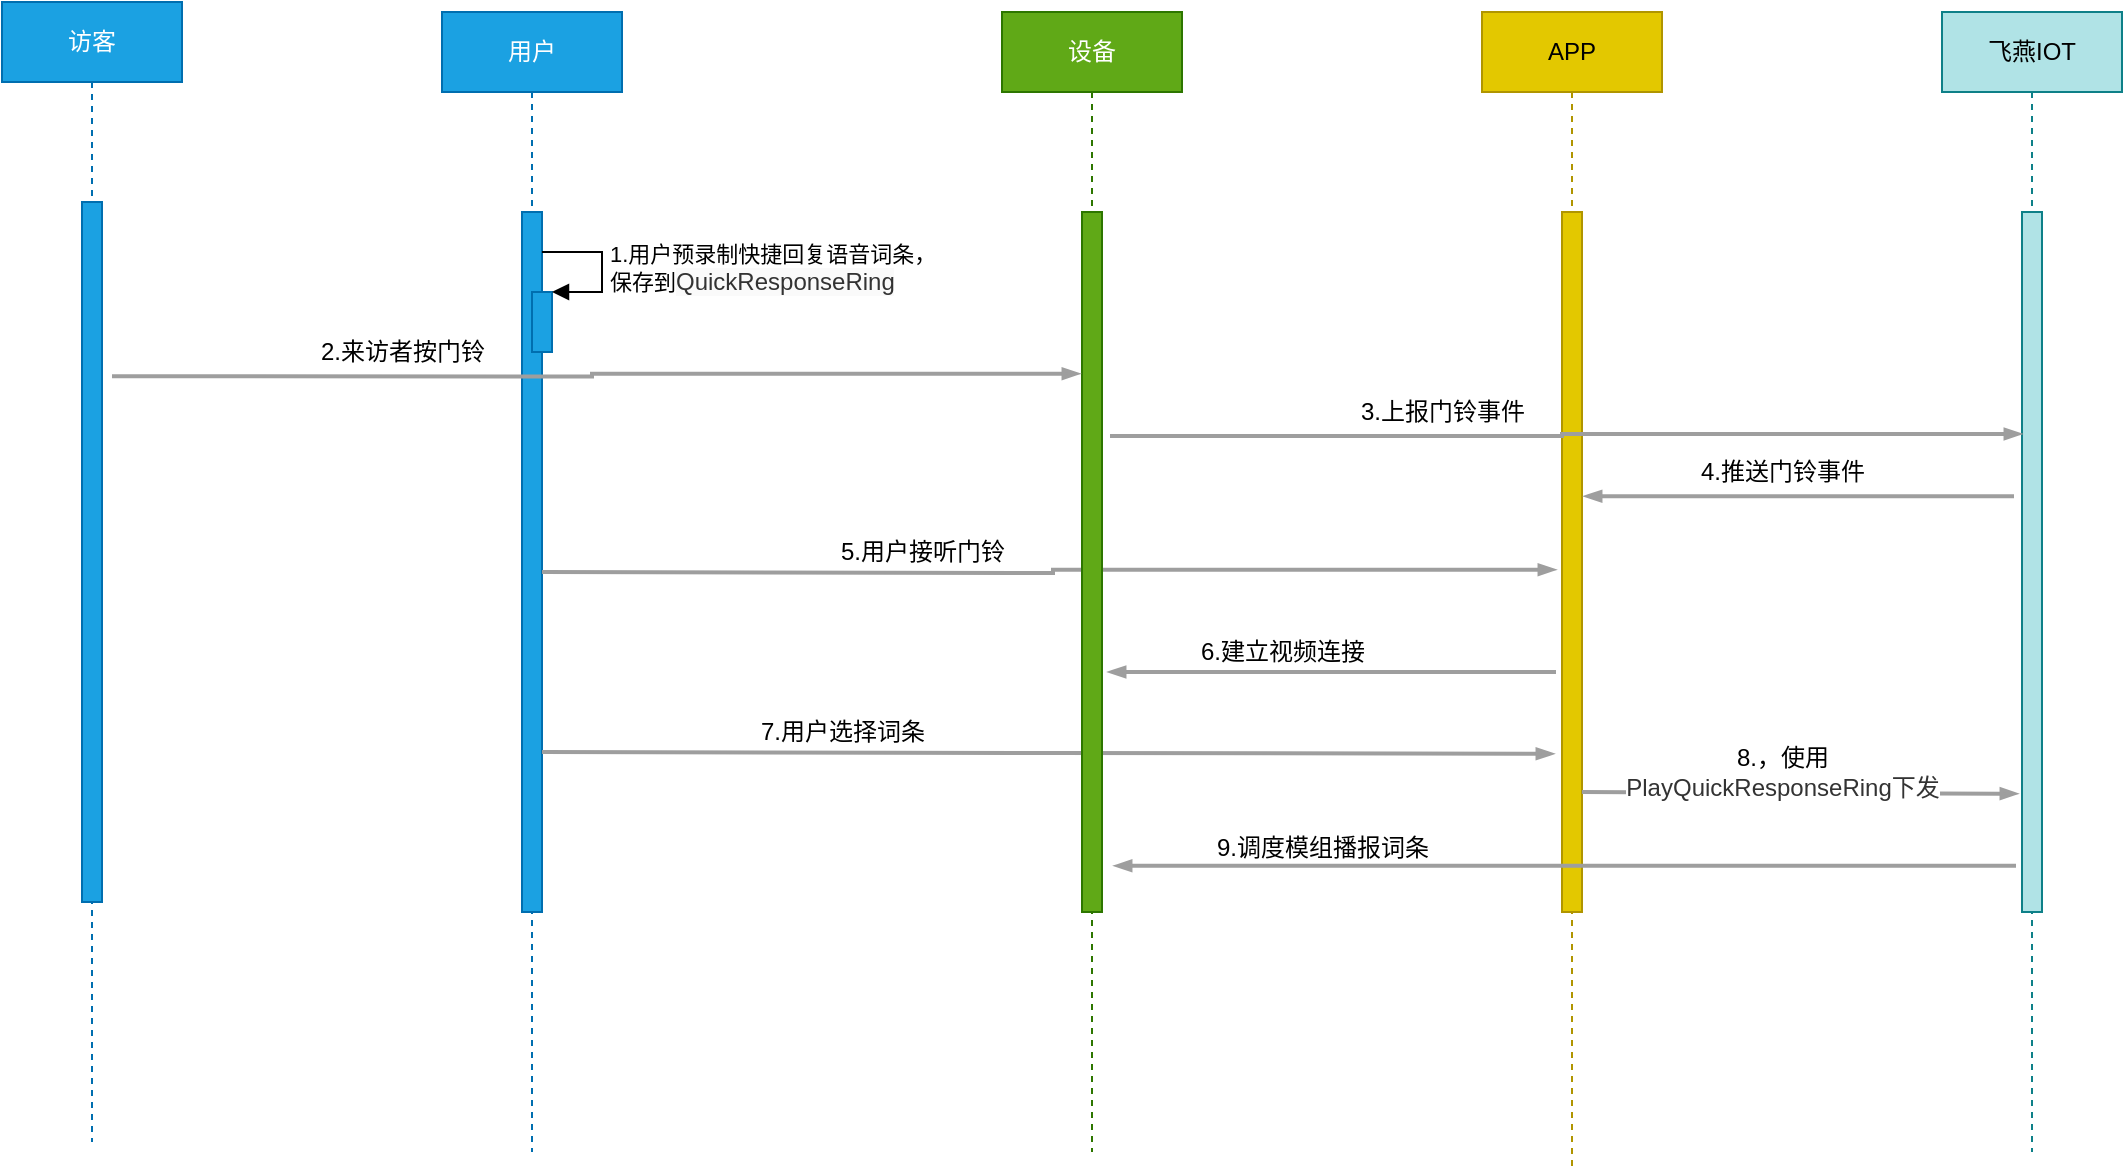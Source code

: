 <mxfile version="15.2.7" type="device"><diagram id="fxpGUPbhBCoKHmWoN8r1" name="第 1 页"><mxGraphModel dx="1913" dy="806" grid="1" gridSize="10" guides="1" tooltips="1" connect="1" arrows="1" fold="1" page="1" pageScale="1" pageWidth="827" pageHeight="1169" math="0" shadow="0"><root><mxCell id="0"/><mxCell id="1" parent="0"/><mxCell id="aRESHmOisdRX7tdTn16b-6" value="APP" style="shape=umlLifeline;perimeter=lifelinePerimeter;whiteSpace=wrap;html=1;container=1;collapsible=0;recursiveResize=0;outlineConnect=0;fillColor=#e3c800;strokeColor=#B09500;fontColor=#000000;" vertex="1" parent="1"><mxGeometry x="630" y="80" width="90" height="580" as="geometry"/></mxCell><mxCell id="aRESHmOisdRX7tdTn16b-11" value="" style="html=1;points=[];perimeter=orthogonalPerimeter;fontFamily=Helvetica;fontSize=12;fontColor=#000000;align=center;strokeColor=#B09500;fillColor=#e3c800;" vertex="1" parent="aRESHmOisdRX7tdTn16b-6"><mxGeometry x="40" y="100" width="10" height="350" as="geometry"/></mxCell><mxCell id="aRESHmOisdRX7tdTn16b-34" value="" style="edgeStyle=orthogonalEdgeStyle;fontSize=12;html=1;endArrow=blockThin;endFill=1;rounded=0;strokeWidth=2;endSize=4;startSize=4;dashed=0;strokeColor=#9E9E9E;entryX=-0.2;entryY=0.831;entryDx=0;entryDy=0;entryPerimeter=0;" edge="1" parent="aRESHmOisdRX7tdTn16b-6" target="aRESHmOisdRX7tdTn16b-19"><mxGeometry width="100" relative="1" as="geometry"><mxPoint x="50" y="390" as="sourcePoint"/><mxPoint x="150" y="390" as="targetPoint"/></mxGeometry></mxCell><mxCell id="aRESHmOisdRX7tdTn16b-7" value="用户" style="shape=umlLifeline;perimeter=lifelinePerimeter;whiteSpace=wrap;html=1;container=1;collapsible=0;recursiveResize=0;outlineConnect=0;fillColor=#1ba1e2;strokeColor=#006EAF;fontColor=#ffffff;" vertex="1" parent="1"><mxGeometry x="110" y="80" width="90" height="570" as="geometry"/></mxCell><mxCell id="aRESHmOisdRX7tdTn16b-12" value="" style="html=1;points=[];perimeter=orthogonalPerimeter;fillColor=#1ba1e2;strokeColor=#006EAF;fontColor=#ffffff;" vertex="1" parent="aRESHmOisdRX7tdTn16b-7"><mxGeometry x="40" y="100" width="10" height="350" as="geometry"/></mxCell><mxCell id="aRESHmOisdRX7tdTn16b-16" value="" style="html=1;points=[];perimeter=orthogonalPerimeter;fillColor=#1ba1e2;strokeColor=#006EAF;fontColor=#ffffff;" vertex="1" parent="aRESHmOisdRX7tdTn16b-7"><mxGeometry x="45" y="140" width="10" height="30" as="geometry"/></mxCell><mxCell id="aRESHmOisdRX7tdTn16b-17" value="1.用户预录制快捷回复语音词条，&lt;br&gt;保存到&lt;span style=&quot;color: rgb(51 , 51 , 51) ; font-family: , &amp;#34;blinkmacsystemfont&amp;#34; , &amp;#34;segoe ui&amp;#34; , &amp;#34;pingfang sc&amp;#34; , &amp;#34;hiragino sans gb&amp;#34; , &amp;#34;microsoft yahei&amp;#34; , &amp;#34;helvetica neue&amp;#34; , &amp;#34;helvetica&amp;#34; , &amp;#34;arial&amp;#34; , &amp;#34;simsun&amp;#34; , sans-serif ; font-size: 12px ; background-color: rgb(250 , 250 , 250)&quot;&gt;QuickResponseRing&lt;/span&gt;" style="edgeStyle=orthogonalEdgeStyle;html=1;align=left;spacingLeft=2;endArrow=block;rounded=0;entryX=1;entryY=0;" edge="1" target="aRESHmOisdRX7tdTn16b-16" parent="aRESHmOisdRX7tdTn16b-7"><mxGeometry relative="1" as="geometry"><mxPoint x="50" y="120" as="sourcePoint"/><Array as="points"><mxPoint x="80" y="120"/></Array></mxGeometry></mxCell><mxCell id="aRESHmOisdRX7tdTn16b-21" value="2.来访者按门铃" style="text;html=1;align=center;verticalAlign=middle;resizable=0;points=[];autosize=1;strokeColor=none;fillColor=none;" vertex="1" parent="aRESHmOisdRX7tdTn16b-7"><mxGeometry x="-70" y="160" width="100" height="20" as="geometry"/></mxCell><mxCell id="aRESHmOisdRX7tdTn16b-30" value="" style="edgeStyle=orthogonalEdgeStyle;fontSize=12;html=1;endArrow=blockThin;endFill=1;rounded=0;strokeWidth=2;endSize=4;startSize=4;dashed=0;strokeColor=#9E9E9E;entryX=-0.3;entryY=0.511;entryDx=0;entryDy=0;entryPerimeter=0;" edge="1" parent="aRESHmOisdRX7tdTn16b-7" target="aRESHmOisdRX7tdTn16b-11"><mxGeometry width="100" relative="1" as="geometry"><mxPoint x="50" y="280" as="sourcePoint"/><mxPoint x="150" y="280" as="targetPoint"/></mxGeometry></mxCell><mxCell id="aRESHmOisdRX7tdTn16b-32" value="" style="edgeStyle=orthogonalEdgeStyle;fontSize=12;html=1;endArrow=blockThin;endFill=1;rounded=0;strokeWidth=2;endSize=4;startSize=4;dashed=0;strokeColor=#9E9E9E;entryX=-0.4;entryY=0.774;entryDx=0;entryDy=0;entryPerimeter=0;" edge="1" parent="aRESHmOisdRX7tdTn16b-7" target="aRESHmOisdRX7tdTn16b-11"><mxGeometry width="100" relative="1" as="geometry"><mxPoint x="50" y="370" as="sourcePoint"/><mxPoint x="150" y="370" as="targetPoint"/></mxGeometry></mxCell><mxCell id="aRESHmOisdRX7tdTn16b-8" value="访客" style="shape=umlLifeline;perimeter=lifelinePerimeter;whiteSpace=wrap;html=1;container=1;collapsible=0;recursiveResize=0;outlineConnect=0;fillColor=#1ba1e2;strokeColor=#006EAF;fontColor=#ffffff;" vertex="1" parent="1"><mxGeometry x="-110" y="75" width="90" height="570" as="geometry"/></mxCell><mxCell id="aRESHmOisdRX7tdTn16b-13" value="" style="html=1;points=[];perimeter=orthogonalPerimeter;fillColor=#1ba1e2;strokeColor=#006EAF;fontColor=#ffffff;" vertex="1" parent="aRESHmOisdRX7tdTn16b-8"><mxGeometry x="40" y="100" width="10" height="350" as="geometry"/></mxCell><mxCell id="aRESHmOisdRX7tdTn16b-9" value="设备" style="shape=umlLifeline;perimeter=lifelinePerimeter;whiteSpace=wrap;html=1;container=1;collapsible=0;recursiveResize=0;outlineConnect=0;fillColor=#60a917;strokeColor=#2D7600;fontColor=#ffffff;" vertex="1" parent="1"><mxGeometry x="390" y="80" width="90" height="570" as="geometry"/></mxCell><mxCell id="aRESHmOisdRX7tdTn16b-14" value="" style="html=1;points=[];perimeter=orthogonalPerimeter;fillColor=#60a917;strokeColor=#2D7600;fontColor=#ffffff;" vertex="1" parent="aRESHmOisdRX7tdTn16b-9"><mxGeometry x="40" y="100" width="10" height="350" as="geometry"/></mxCell><mxCell id="aRESHmOisdRX7tdTn16b-18" value="飞燕IOT" style="shape=umlLifeline;perimeter=lifelinePerimeter;whiteSpace=wrap;html=1;container=1;collapsible=0;recursiveResize=0;outlineConnect=0;fillColor=#b0e3e6;strokeColor=#0e8088;" vertex="1" parent="1"><mxGeometry x="860" y="80" width="90" height="570" as="geometry"/></mxCell><mxCell id="aRESHmOisdRX7tdTn16b-19" value="" style="html=1;points=[];perimeter=orthogonalPerimeter;fillColor=#b0e3e6;strokeColor=#0e8088;" vertex="1" parent="aRESHmOisdRX7tdTn16b-18"><mxGeometry x="40" y="100" width="10" height="350" as="geometry"/></mxCell><mxCell id="aRESHmOisdRX7tdTn16b-20" value="" style="edgeStyle=orthogonalEdgeStyle;fontSize=12;html=1;endArrow=blockThin;endFill=1;rounded=0;strokeWidth=2;endSize=4;startSize=4;dashed=0;strokeColor=#9E9E9E;exitX=1.5;exitY=0.249;exitDx=0;exitDy=0;exitPerimeter=0;entryX=-0.1;entryY=0.231;entryDx=0;entryDy=0;entryPerimeter=0;" edge="1" parent="1" source="aRESHmOisdRX7tdTn16b-13" target="aRESHmOisdRX7tdTn16b-14"><mxGeometry width="100" relative="1" as="geometry"><mxPoint x="-60" y="290" as="sourcePoint"/><mxPoint x="340" y="262" as="targetPoint"/></mxGeometry></mxCell><mxCell id="aRESHmOisdRX7tdTn16b-22" value="" style="edgeStyle=orthogonalEdgeStyle;fontSize=12;html=1;endArrow=blockThin;endFill=1;rounded=0;strokeWidth=2;endSize=4;startSize=4;dashed=0;strokeColor=#9E9E9E;entryX=0;entryY=0.317;entryDx=0;entryDy=0;entryPerimeter=0;exitX=1.4;exitY=0.32;exitDx=0;exitDy=0;exitPerimeter=0;" edge="1" parent="1" source="aRESHmOisdRX7tdTn16b-14" target="aRESHmOisdRX7tdTn16b-19"><mxGeometry width="100" relative="1" as="geometry"><mxPoint x="440" y="330" as="sourcePoint"/><mxPoint x="540" y="330" as="targetPoint"/></mxGeometry></mxCell><mxCell id="aRESHmOisdRX7tdTn16b-23" value="3.上报门铃事件" style="text;html=1;align=center;verticalAlign=middle;resizable=0;points=[];autosize=1;strokeColor=none;fillColor=none;" vertex="1" parent="1"><mxGeometry x="560" y="270" width="100" height="20" as="geometry"/></mxCell><mxCell id="aRESHmOisdRX7tdTn16b-24" value="" style="edgeStyle=orthogonalEdgeStyle;fontSize=12;html=1;endArrow=blockThin;endFill=1;rounded=0;strokeWidth=2;endSize=4;startSize=4;dashed=0;strokeColor=#9E9E9E;exitX=-0.4;exitY=0.406;exitDx=0;exitDy=0;exitPerimeter=0;entryX=1.1;entryY=0.406;entryDx=0;entryDy=0;entryPerimeter=0;" edge="1" parent="1" source="aRESHmOisdRX7tdTn16b-19" target="aRESHmOisdRX7tdTn16b-11"><mxGeometry width="100" relative="1" as="geometry"><mxPoint x="720" y="490" as="sourcePoint"/><mxPoint x="820" y="490" as="targetPoint"/><Array as="points"/></mxGeometry></mxCell><mxCell id="aRESHmOisdRX7tdTn16b-25" value="4.推送门铃事件" style="text;html=1;align=center;verticalAlign=middle;resizable=0;points=[];autosize=1;strokeColor=none;fillColor=none;" vertex="1" parent="1"><mxGeometry x="730" y="300" width="100" height="20" as="geometry"/></mxCell><mxCell id="aRESHmOisdRX7tdTn16b-28" value="" style="edgeStyle=orthogonalEdgeStyle;fontSize=12;html=1;endArrow=blockThin;endFill=1;rounded=0;strokeWidth=2;endSize=4;startSize=4;dashed=0;strokeColor=#9E9E9E;exitX=-0.4;exitY=0.66;exitDx=0;exitDy=0;exitPerimeter=0;entryX=1.3;entryY=0.657;entryDx=0;entryDy=0;entryPerimeter=0;" edge="1" parent="1" source="aRESHmOisdRX7tdTn16b-11" target="aRESHmOisdRX7tdTn16b-14"><mxGeometry width="100" relative="1" as="geometry"><mxPoint x="600" y="430" as="sourcePoint"/><mxPoint x="450" y="410" as="targetPoint"/><Array as="points"><mxPoint x="666" y="410"/></Array></mxGeometry></mxCell><mxCell id="aRESHmOisdRX7tdTn16b-29" value="6.建立视频连接" style="text;html=1;align=center;verticalAlign=middle;resizable=0;points=[];autosize=1;strokeColor=none;fillColor=none;" vertex="1" parent="1"><mxGeometry x="480" y="390" width="100" height="20" as="geometry"/></mxCell><mxCell id="aRESHmOisdRX7tdTn16b-31" value="5.用户接听门铃" style="text;html=1;align=center;verticalAlign=middle;resizable=0;points=[];autosize=1;strokeColor=none;fillColor=none;" vertex="1" parent="1"><mxGeometry x="300" y="340" width="100" height="20" as="geometry"/></mxCell><mxCell id="aRESHmOisdRX7tdTn16b-33" value="7.用户选择词条" style="text;html=1;align=center;verticalAlign=middle;resizable=0;points=[];autosize=1;strokeColor=none;fillColor=none;" vertex="1" parent="1"><mxGeometry x="260" y="430" width="100" height="20" as="geometry"/></mxCell><mxCell id="aRESHmOisdRX7tdTn16b-35" value="8.，使用&lt;br&gt;&lt;span style=&quot;color: rgb(51 , 51 , 51) ; background-color: rgb(255 , 255 , 255)&quot;&gt;PlayQuickResponseRing下发&lt;/span&gt;" style="text;html=1;align=center;verticalAlign=middle;resizable=0;points=[];autosize=1;strokeColor=none;fillColor=none;" vertex="1" parent="1"><mxGeometry x="695" y="445" width="170" height="30" as="geometry"/></mxCell><mxCell id="aRESHmOisdRX7tdTn16b-36" value="" style="edgeStyle=orthogonalEdgeStyle;fontSize=12;html=1;endArrow=blockThin;endFill=1;rounded=0;strokeWidth=2;endSize=4;startSize=4;dashed=0;strokeColor=#9E9E9E;exitX=-0.3;exitY=0.934;exitDx=0;exitDy=0;exitPerimeter=0;entryX=1.6;entryY=0.934;entryDx=0;entryDy=0;entryPerimeter=0;" edge="1" parent="1" source="aRESHmOisdRX7tdTn16b-19" target="aRESHmOisdRX7tdTn16b-14"><mxGeometry width="100" relative="1" as="geometry"><mxPoint x="890" y="510" as="sourcePoint"/><mxPoint x="890" y="670" as="targetPoint"/></mxGeometry></mxCell><mxCell id="aRESHmOisdRX7tdTn16b-37" value="9.调度模组播报词条" style="text;html=1;align=center;verticalAlign=middle;resizable=0;points=[];autosize=1;strokeColor=none;fillColor=none;" vertex="1" parent="1"><mxGeometry x="490" y="488" width="120" height="20" as="geometry"/></mxCell></root></mxGraphModel></diagram></mxfile>